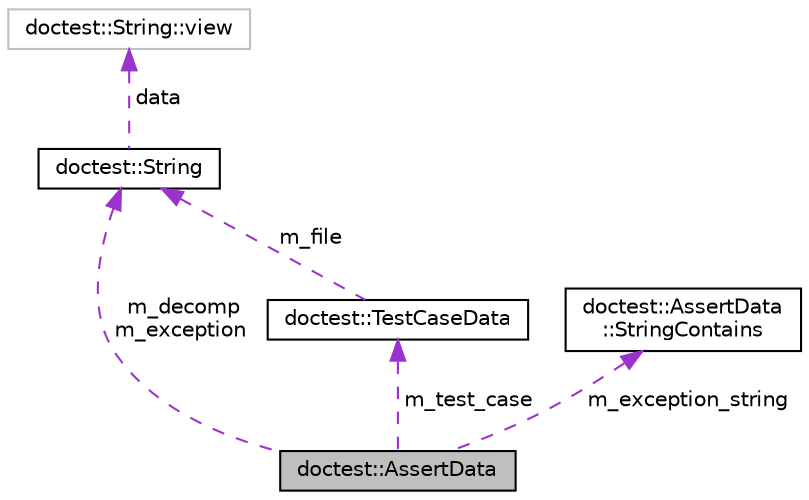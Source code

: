 digraph "doctest::AssertData"
{
 // LATEX_PDF_SIZE
  edge [fontname="Helvetica",fontsize="10",labelfontname="Helvetica",labelfontsize="10"];
  node [fontname="Helvetica",fontsize="10",shape=record];
  Node1 [label="doctest::AssertData",height=0.2,width=0.4,color="black", fillcolor="grey75", style="filled", fontcolor="black",tooltip=" "];
  Node2 -> Node1 [dir="back",color="darkorchid3",fontsize="10",style="dashed",label=" m_test_case" ];
  Node2 [label="doctest::TestCaseData",height=0.2,width=0.4,color="black", fillcolor="white", style="filled",URL="$structdoctest_1_1TestCaseData.html",tooltip=" "];
  Node3 -> Node2 [dir="back",color="darkorchid3",fontsize="10",style="dashed",label=" m_file" ];
  Node3 [label="doctest::String",height=0.2,width=0.4,color="black", fillcolor="white", style="filled",URL="$classdoctest_1_1String.html",tooltip=" "];
  Node4 -> Node3 [dir="back",color="darkorchid3",fontsize="10",style="dashed",label=" data" ];
  Node4 [label="doctest::String::view",height=0.2,width=0.4,color="grey75", fillcolor="white", style="filled",tooltip=" "];
  Node3 -> Node1 [dir="back",color="darkorchid3",fontsize="10",style="dashed",label=" m_decomp\nm_exception" ];
  Node5 -> Node1 [dir="back",color="darkorchid3",fontsize="10",style="dashed",label=" m_exception_string" ];
  Node5 [label="doctest::AssertData\l::StringContains",height=0.2,width=0.4,color="black", fillcolor="white", style="filled",URL="$classdoctest_1_1AssertData_1_1StringContains.html",tooltip=" "];
}
